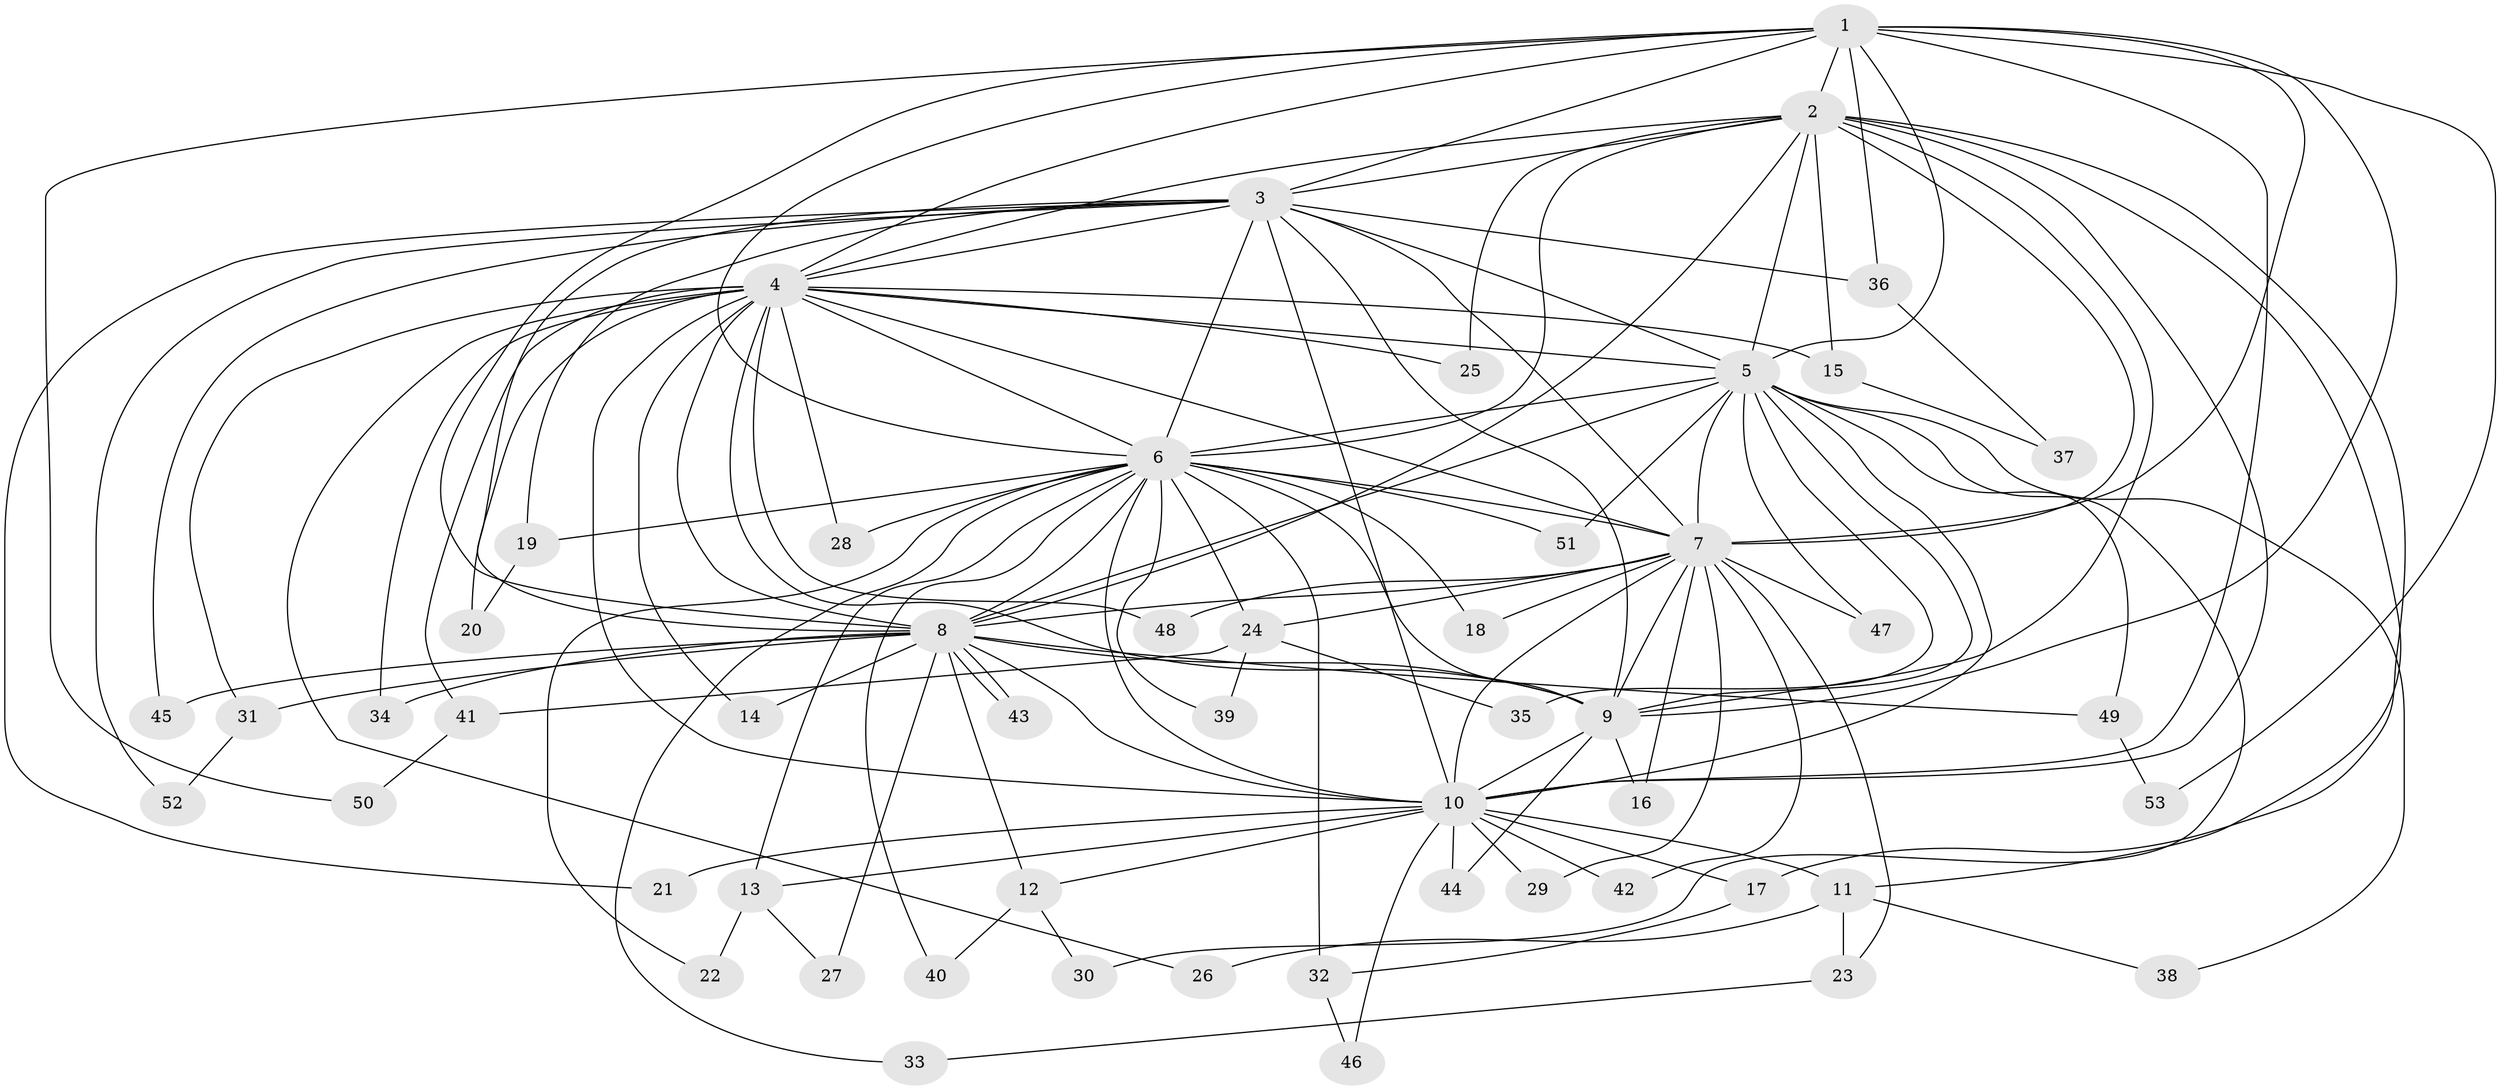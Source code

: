 // coarse degree distribution, {8: 0.03225806451612903, 21: 0.03225806451612903, 13: 0.03225806451612903, 9: 0.03225806451612903, 11: 0.03225806451612903, 4: 0.03225806451612903, 3: 0.0967741935483871, 1: 0.12903225806451613, 2: 0.5483870967741935, 5: 0.03225806451612903}
// Generated by graph-tools (version 1.1) at 2025/17/03/04/25 18:17:28]
// undirected, 53 vertices, 131 edges
graph export_dot {
graph [start="1"]
  node [color=gray90,style=filled];
  1;
  2;
  3;
  4;
  5;
  6;
  7;
  8;
  9;
  10;
  11;
  12;
  13;
  14;
  15;
  16;
  17;
  18;
  19;
  20;
  21;
  22;
  23;
  24;
  25;
  26;
  27;
  28;
  29;
  30;
  31;
  32;
  33;
  34;
  35;
  36;
  37;
  38;
  39;
  40;
  41;
  42;
  43;
  44;
  45;
  46;
  47;
  48;
  49;
  50;
  51;
  52;
  53;
  1 -- 2;
  1 -- 3;
  1 -- 4;
  1 -- 5;
  1 -- 6;
  1 -- 7;
  1 -- 8;
  1 -- 9;
  1 -- 10;
  1 -- 36;
  1 -- 50;
  1 -- 53;
  2 -- 3;
  2 -- 4;
  2 -- 5;
  2 -- 6;
  2 -- 7;
  2 -- 8;
  2 -- 9;
  2 -- 10;
  2 -- 11;
  2 -- 15;
  2 -- 17;
  2 -- 25;
  3 -- 4;
  3 -- 5;
  3 -- 6;
  3 -- 7;
  3 -- 8;
  3 -- 9;
  3 -- 10;
  3 -- 19;
  3 -- 21;
  3 -- 36;
  3 -- 45;
  3 -- 52;
  4 -- 5;
  4 -- 6;
  4 -- 7;
  4 -- 8;
  4 -- 9;
  4 -- 10;
  4 -- 14;
  4 -- 15;
  4 -- 20;
  4 -- 25;
  4 -- 26;
  4 -- 28;
  4 -- 31;
  4 -- 34;
  4 -- 41;
  4 -- 48;
  5 -- 6;
  5 -- 7;
  5 -- 8;
  5 -- 9;
  5 -- 10;
  5 -- 30;
  5 -- 35;
  5 -- 38;
  5 -- 47;
  5 -- 49;
  5 -- 51;
  6 -- 7;
  6 -- 8;
  6 -- 9;
  6 -- 10;
  6 -- 13;
  6 -- 18;
  6 -- 19;
  6 -- 22;
  6 -- 24;
  6 -- 28;
  6 -- 32;
  6 -- 33;
  6 -- 39;
  6 -- 40;
  6 -- 51;
  7 -- 8;
  7 -- 9;
  7 -- 10;
  7 -- 16;
  7 -- 18;
  7 -- 23;
  7 -- 24;
  7 -- 29;
  7 -- 42;
  7 -- 47;
  7 -- 48;
  8 -- 9;
  8 -- 10;
  8 -- 12;
  8 -- 14;
  8 -- 27;
  8 -- 31;
  8 -- 34;
  8 -- 43;
  8 -- 43;
  8 -- 45;
  8 -- 49;
  9 -- 10;
  9 -- 16;
  9 -- 44;
  10 -- 11;
  10 -- 12;
  10 -- 13;
  10 -- 17;
  10 -- 21;
  10 -- 29;
  10 -- 42;
  10 -- 44;
  10 -- 46;
  11 -- 23;
  11 -- 26;
  11 -- 38;
  12 -- 30;
  12 -- 40;
  13 -- 22;
  13 -- 27;
  15 -- 37;
  17 -- 32;
  19 -- 20;
  23 -- 33;
  24 -- 35;
  24 -- 39;
  24 -- 41;
  31 -- 52;
  32 -- 46;
  36 -- 37;
  41 -- 50;
  49 -- 53;
}
